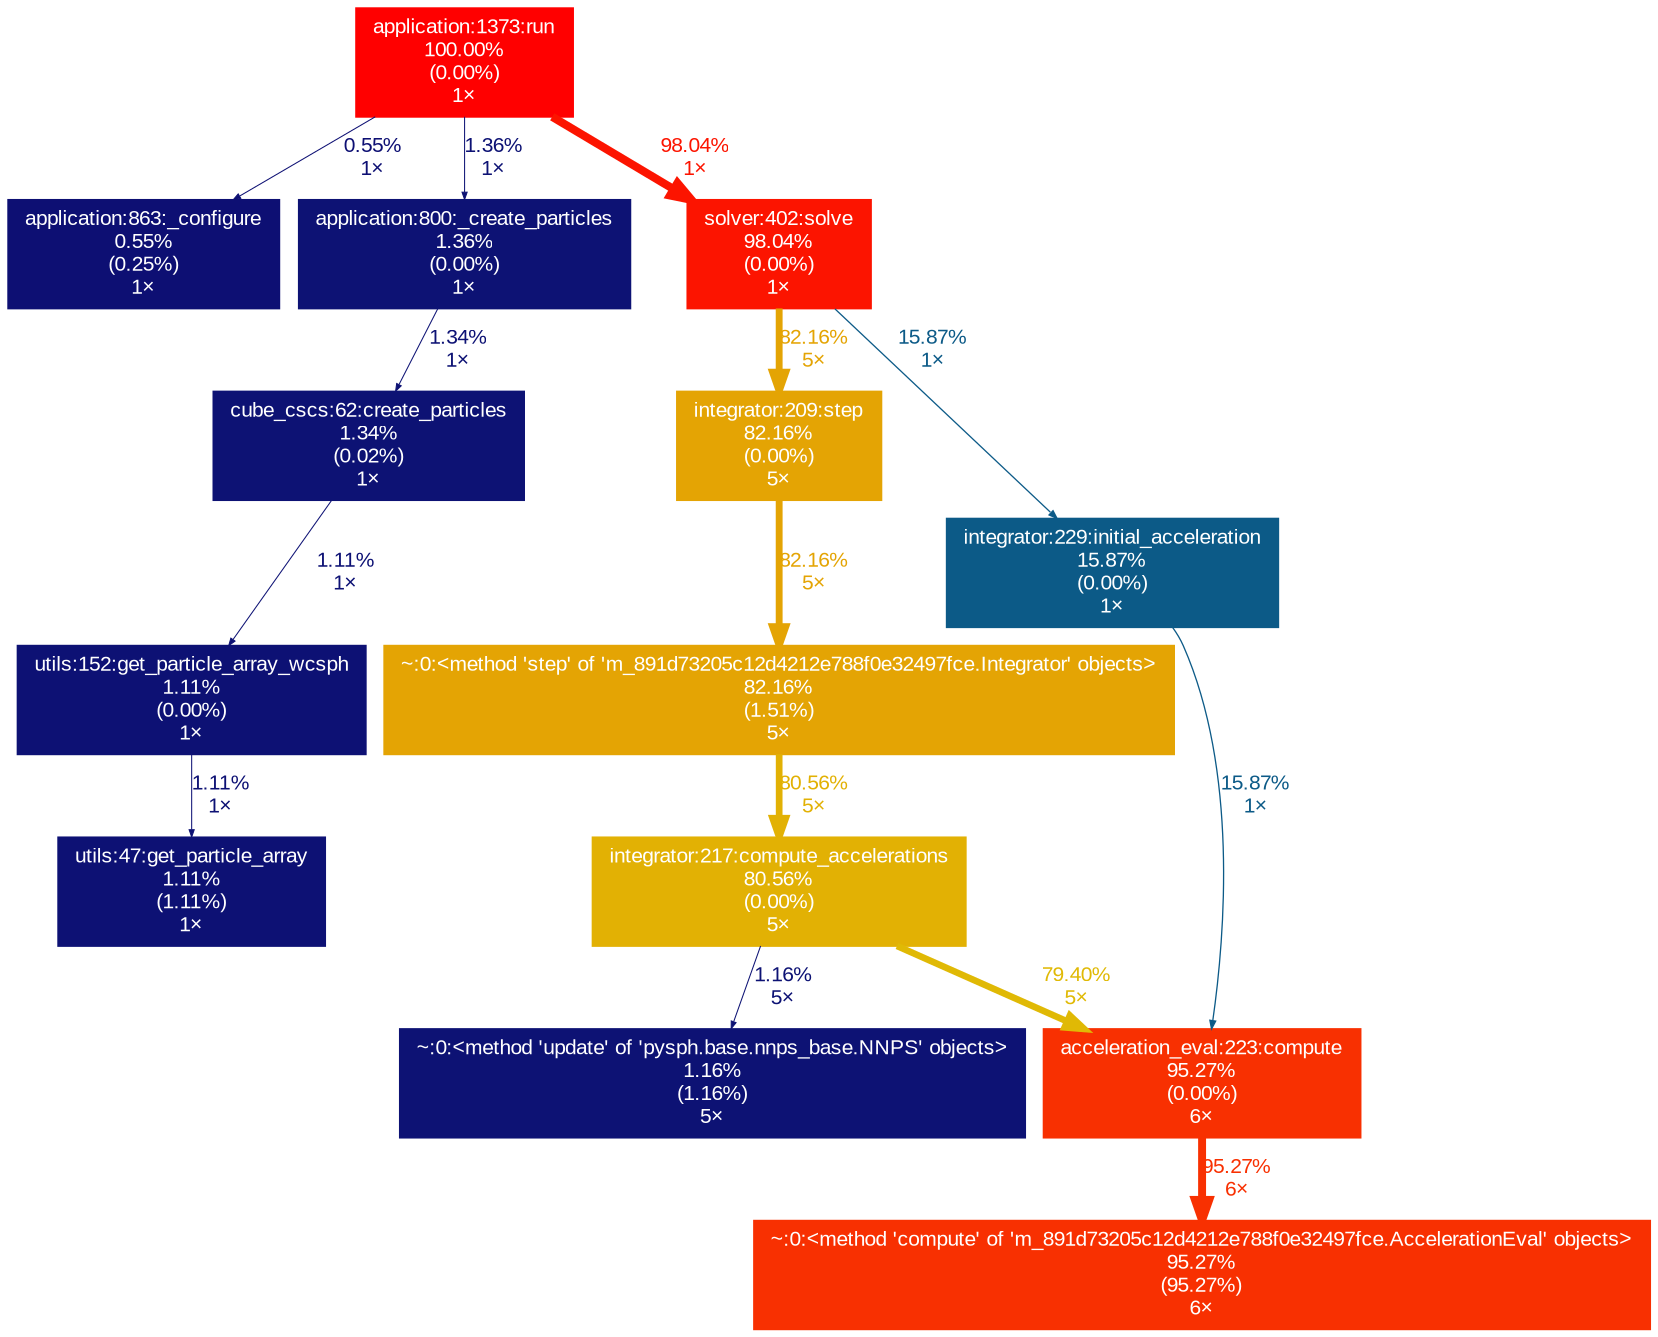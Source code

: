 digraph {
	graph [fontname=Arial, nodesep=0.125, ranksep=0.25];
	node [fontcolor=white, fontname=Arial, height=0, shape=box, style=filled, width=0];
	edge [fontname=Arial];
	69 [color="#0d0f73", fontcolor="#ffffff", fontsize="10.00", label="application:863:_configure\n0.55%\n(0.25%)\n1×", tooltip="/apps/dom/UES/sandbox/piccinal/6.0.UP07/gpu/easybuild/software/PySPH/1.0a6-CrayGNU-18.12-python3/lib/python3.6/site-packages/PySPH-1.0a6-py3.6-linux-x86_64.egg/pysph/solver/application.py"];
	390 [color="#0d1174", fontcolor="#ffffff", fontsize="10.00", label="utils:47:get_particle_array\n1.11%\n(1.11%)\n1×", tooltip="/apps/dom/UES/sandbox/piccinal/6.0.UP07/gpu/easybuild/software/PySPH/1.0a6-CrayGNU-18.12-python3/lib/python3.6/site-packages/PySPH-1.0a6-py3.6-linux-x86_64.egg/pysph/base/utils.py"];
	394 [color="#0d1274", fontcolor="#ffffff", fontsize="10.00", label="cube_cscs:62:create_particles\n1.34%\n(0.02%)\n1×", tooltip="/users/piccinal/jgphpc.git/sph/pysph/cube_cscs.py"];
	394 -> 971 [arrowsize="0.35", color="#0d1174", fontcolor="#0d1174", fontsize="10.00", label="1.11%\n1×", labeldistance="0.50", penwidth="0.50"];
	679 [color="#0d1274", fontcolor="#ffffff", fontsize="10.00", label="application:800:_create_particles\n1.36%\n(0.00%)\n1×", tooltip="/apps/dom/UES/sandbox/piccinal/6.0.UP07/gpu/easybuild/software/PySPH/1.0a6-CrayGNU-18.12-python3/lib/python3.6/site-packages/PySPH-1.0a6-py3.6-linux-x86_64.egg/pysph/solver/application.py"];
	679 -> 394 [arrowsize="0.35", color="#0d1274", fontcolor="#0d1274", fontsize="10.00", label="1.34%\n1×", labeldistance="0.50", penwidth="0.50"];
	785 [color="#ff0000", fontcolor="#ffffff", fontsize="10.00", label="application:1373:run\n100.00%\n(0.00%)\n1×", tooltip="/apps/dom/UES/sandbox/piccinal/6.0.UP07/gpu/easybuild/software/PySPH/1.0a6-CrayGNU-18.12-python3/lib/python3.6/site-packages/PySPH-1.0a6-py3.6-linux-x86_64.egg/pysph/solver/application.py"];
	785 -> 69 [arrowsize="0.35", color="#0d0f73", fontcolor="#0d0f73", fontsize="10.00", label="0.55%\n1×", labeldistance="0.50", penwidth="0.50"];
	785 -> 679 [arrowsize="0.35", color="#0d1274", fontcolor="#0d1274", fontsize="10.00", label="1.36%\n1×", labeldistance="0.50", penwidth="0.50"];
	785 -> 938 [arrowsize="0.99", color="#fc1400", fontcolor="#fc1400", fontsize="10.00", label="98.04%\n1×", labeldistance="3.92", penwidth="3.92"];
	906 [color="#0d1274", fontcolor="#ffffff", fontsize="10.00", label="~:0:<method 'update' of 'pysph.base.nnps_base.NNPS' objects>\n1.16%\n(1.16%)\n5×", tooltip="~"];
	938 [color="#fc1400", fontcolor="#ffffff", fontsize="10.00", label="solver:402:solve\n98.04%\n(0.00%)\n1×", tooltip="/apps/dom/UES/sandbox/piccinal/6.0.UP07/gpu/easybuild/software/PySPH/1.0a6-CrayGNU-18.12-python3/lib/python3.6/site-packages/PySPH-1.0a6-py3.6-linux-x86_64.egg/pysph/solver/solver.py"];
	938 -> 1133 [arrowsize="0.91", color="#e4a404", fontcolor="#e4a404", fontsize="10.00", label="82.16%\n5×", labeldistance="3.29", penwidth="3.29"];
	938 -> 1135 [arrowsize="0.40", color="#0c5a87", fontcolor="#0c5a87", fontsize="10.00", label="15.87%\n1×", labeldistance="0.63", penwidth="0.63"];
	971 [color="#0d1174", fontcolor="#ffffff", fontsize="10.00", label="utils:152:get_particle_array_wcsph\n1.11%\n(0.00%)\n1×", tooltip="/apps/dom/UES/sandbox/piccinal/6.0.UP07/gpu/easybuild/software/PySPH/1.0a6-CrayGNU-18.12-python3/lib/python3.6/site-packages/PySPH-1.0a6-py3.6-linux-x86_64.egg/pysph/base/utils.py"];
	971 -> 390 [arrowsize="0.35", color="#0d1174", fontcolor="#0d1174", fontsize="10.00", label="1.11%\n1×", labeldistance="0.50", penwidth="0.50"];
	1121 [color="#e2b104", fontcolor="#ffffff", fontsize="10.00", label="integrator:217:compute_accelerations\n80.56%\n(0.00%)\n5×", tooltip="/apps/dom/UES/sandbox/piccinal/6.0.UP07/gpu/easybuild/software/PySPH/1.0a6-CrayGNU-18.12-python3/lib/python3.6/site-packages/PySPH-1.0a6-py3.6-linux-x86_64.egg/pysph/sph/integrator.py"];
	1121 -> 906 [arrowsize="0.35", color="#0d1274", fontcolor="#0d1274", fontsize="10.00", label="1.16%\n5×", labeldistance="0.50", penwidth="0.50"];
	1121 -> 1182 [arrowsize="0.89", color="#e0b905", fontcolor="#e0b905", fontsize="10.00", label="79.40%\n5×", labeldistance="3.18", penwidth="3.18"];
	1133 [color="#e4a404", fontcolor="#ffffff", fontsize="10.00", label="integrator:209:step\n82.16%\n(0.00%)\n5×", tooltip="/apps/dom/UES/sandbox/piccinal/6.0.UP07/gpu/easybuild/software/PySPH/1.0a6-CrayGNU-18.12-python3/lib/python3.6/site-packages/PySPH-1.0a6-py3.6-linux-x86_64.egg/pysph/sph/integrator.py"];
	1133 -> 1134 [arrowsize="0.91", color="#e4a404", fontcolor="#e4a404", fontsize="10.00", label="82.16%\n5×", labeldistance="3.29", penwidth="3.29"];
	1134 [color="#e4a404", fontcolor="#ffffff", fontsize="10.00", label="~:0:<method 'step' of 'm_891d73205c12d4212e788f0e32497fce.Integrator' objects>\n82.16%\n(1.51%)\n5×", tooltip="~"];
	1134 -> 1121 [arrowsize="0.90", color="#e2b104", fontcolor="#e2b104", fontsize="10.00", label="80.56%\n5×", labeldistance="3.22", penwidth="3.22"];
	1135 [color="#0c5a87", fontcolor="#ffffff", fontsize="10.00", label="integrator:229:initial_acceleration\n15.87%\n(0.00%)\n1×", tooltip="/apps/dom/UES/sandbox/piccinal/6.0.UP07/gpu/easybuild/software/PySPH/1.0a6-CrayGNU-18.12-python3/lib/python3.6/site-packages/PySPH-1.0a6-py3.6-linux-x86_64.egg/pysph/sph/integrator.py"];
	1135 -> 1182 [arrowsize="0.40", color="#0c5a87", fontcolor="#0c5a87", fontsize="10.00", label="15.87%\n1×", labeldistance="0.63", penwidth="0.63"];
	1182 [color="#f83001", fontcolor="#ffffff", fontsize="10.00", label="acceleration_eval:223:compute\n95.27%\n(0.00%)\n6×", tooltip="/apps/dom/UES/sandbox/piccinal/6.0.UP07/gpu/easybuild/software/PySPH/1.0a6-CrayGNU-18.12-python3/lib/python3.6/site-packages/PySPH-1.0a6-py3.6-linux-x86_64.egg/pysph/sph/acceleration_eval.py"];
	1182 -> 1330 [arrowsize="0.98", color="#f83001", fontcolor="#f83001", fontsize="10.00", label="95.27%\n6×", labeldistance="3.81", penwidth="3.81"];
	1330 [color="#f83001", fontcolor="#ffffff", fontsize="10.00", label="~:0:<method 'compute' of 'm_891d73205c12d4212e788f0e32497fce.AccelerationEval' objects>\n95.27%\n(95.27%)\n6×", tooltip="~"];
}
